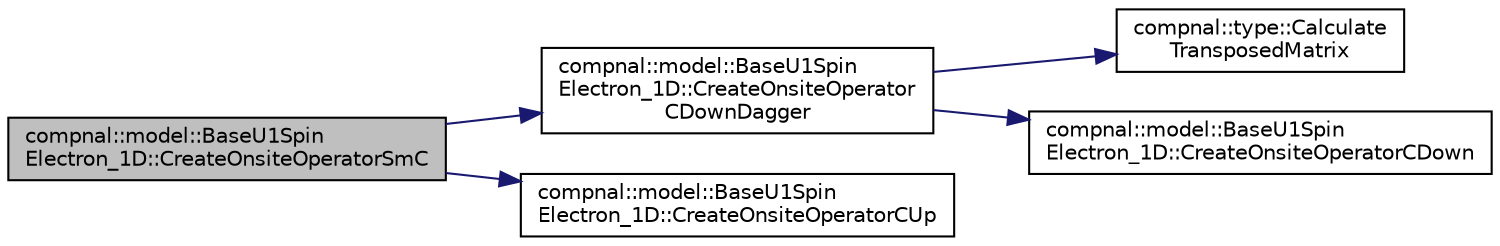 digraph "compnal::model::BaseU1SpinElectron_1D::CreateOnsiteOperatorSmC"
{
 // INTERACTIVE_SVG=YES
 // LATEX_PDF_SIZE
  edge [fontname="Helvetica",fontsize="10",labelfontname="Helvetica",labelfontsize="10"];
  node [fontname="Helvetica",fontsize="10",shape=record];
  rankdir="LR";
  Node1 [label="compnal::model::BaseU1Spin\lElectron_1D::CreateOnsiteOperatorSmC",height=0.2,width=0.4,color="black", fillcolor="grey75", style="filled", fontcolor="black",tooltip="Generate the lowering operator for spin of the electrons ."];
  Node1 -> Node2 [color="midnightblue",fontsize="10",style="solid",fontname="Helvetica"];
  Node2 [label="compnal::model::BaseU1Spin\lElectron_1D::CreateOnsiteOperator\lCDownDagger",height=0.2,width=0.4,color="black", fillcolor="white", style="filled",URL="$de/d75/classcompnal_1_1model_1_1_base_u1_spin_electron__1_d.html#aa52478d83568239ad051ab7bc53a7dc1",tooltip="Generate the creation operator for the electrons with the down spin ."];
  Node2 -> Node3 [color="midnightblue",fontsize="10",style="solid",fontname="Helvetica"];
  Node3 [label="compnal::type::Calculate\lTransposedMatrix",height=0.2,width=0.4,color="black", fillcolor="white", style="filled",URL="$d4/df8/namespacecompnal_1_1type.html#a5346fac9bf3b703982976a27f440168b",tooltip=" "];
  Node2 -> Node4 [color="midnightblue",fontsize="10",style="solid",fontname="Helvetica"];
  Node4 [label="compnal::model::BaseU1Spin\lElectron_1D::CreateOnsiteOperatorCDown",height=0.2,width=0.4,color="black", fillcolor="white", style="filled",URL="$de/d75/classcompnal_1_1model_1_1_base_u1_spin_electron__1_d.html#a6edeca65995e955d42e166d9c058314d",tooltip="Generate the annihilation operator for the electrons with the down spin ."];
  Node1 -> Node5 [color="midnightblue",fontsize="10",style="solid",fontname="Helvetica"];
  Node5 [label="compnal::model::BaseU1Spin\lElectron_1D::CreateOnsiteOperatorCUp",height=0.2,width=0.4,color="black", fillcolor="white", style="filled",URL="$de/d75/classcompnal_1_1model_1_1_base_u1_spin_electron__1_d.html#ade86fc6f45f9c3460415569d658febeb",tooltip="Generate the annihilation operator for the electrons with the up spin ."];
}
